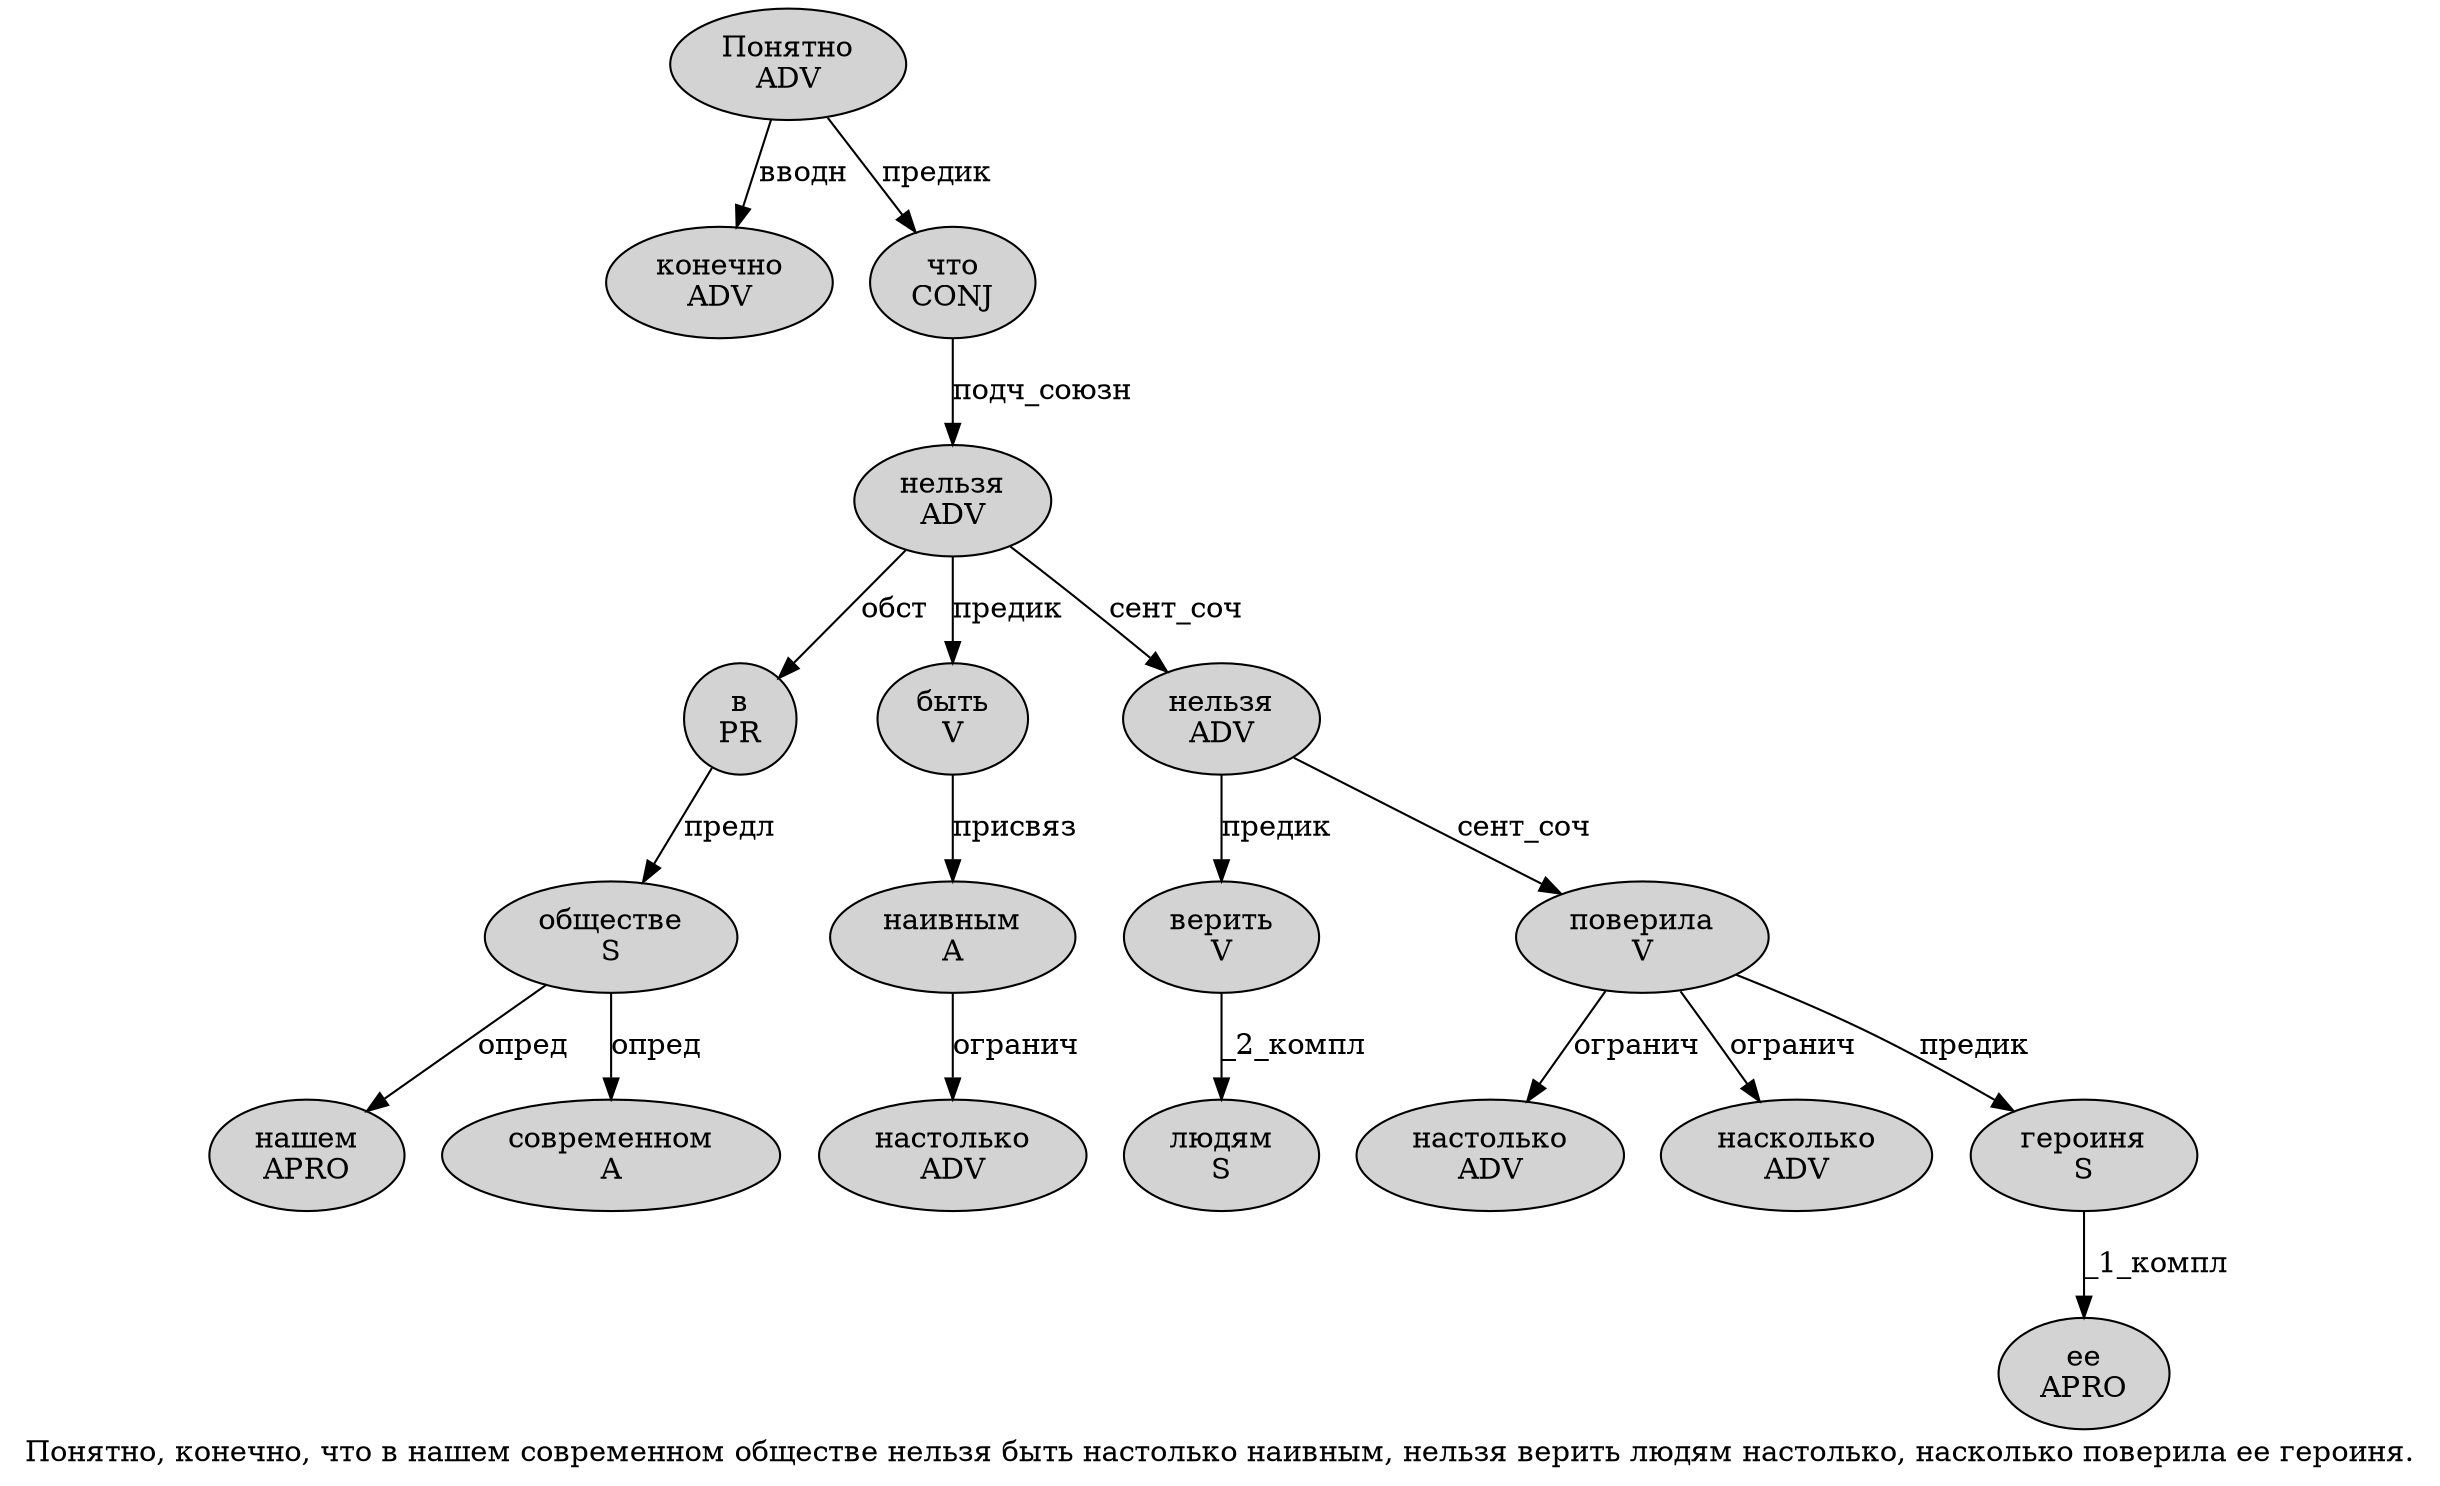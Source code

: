 digraph SENTENCE_123 {
	graph [label="Понятно, конечно, что в нашем современном обществе нельзя быть настолько наивным, нельзя верить людям настолько, насколько поверила ее героиня."]
	node [style=filled]
		0 [label="Понятно
ADV" color="" fillcolor=lightgray penwidth=1 shape=ellipse]
		2 [label="конечно
ADV" color="" fillcolor=lightgray penwidth=1 shape=ellipse]
		4 [label="что
CONJ" color="" fillcolor=lightgray penwidth=1 shape=ellipse]
		5 [label="в
PR" color="" fillcolor=lightgray penwidth=1 shape=ellipse]
		6 [label="нашем
APRO" color="" fillcolor=lightgray penwidth=1 shape=ellipse]
		7 [label="современном
A" color="" fillcolor=lightgray penwidth=1 shape=ellipse]
		8 [label="обществе
S" color="" fillcolor=lightgray penwidth=1 shape=ellipse]
		9 [label="нельзя
ADV" color="" fillcolor=lightgray penwidth=1 shape=ellipse]
		10 [label="быть
V" color="" fillcolor=lightgray penwidth=1 shape=ellipse]
		11 [label="настолько
ADV" color="" fillcolor=lightgray penwidth=1 shape=ellipse]
		12 [label="наивным
A" color="" fillcolor=lightgray penwidth=1 shape=ellipse]
		14 [label="нельзя
ADV" color="" fillcolor=lightgray penwidth=1 shape=ellipse]
		15 [label="верить
V" color="" fillcolor=lightgray penwidth=1 shape=ellipse]
		16 [label="людям
S" color="" fillcolor=lightgray penwidth=1 shape=ellipse]
		17 [label="настолько
ADV" color="" fillcolor=lightgray penwidth=1 shape=ellipse]
		19 [label="насколько
ADV" color="" fillcolor=lightgray penwidth=1 shape=ellipse]
		20 [label="поверила
V" color="" fillcolor=lightgray penwidth=1 shape=ellipse]
		21 [label="ее
APRO" color="" fillcolor=lightgray penwidth=1 shape=ellipse]
		22 [label="героиня
S" color="" fillcolor=lightgray penwidth=1 shape=ellipse]
			10 -> 12 [label="присвяз"]
			8 -> 6 [label="опред"]
			8 -> 7 [label="опред"]
			12 -> 11 [label="огранич"]
			0 -> 2 [label="вводн"]
			0 -> 4 [label="предик"]
			5 -> 8 [label="предл"]
			4 -> 9 [label="подч_союзн"]
			20 -> 17 [label="огранич"]
			20 -> 19 [label="огранич"]
			20 -> 22 [label="предик"]
			22 -> 21 [label="_1_компл"]
			15 -> 16 [label="_2_компл"]
			14 -> 15 [label="предик"]
			14 -> 20 [label="сент_соч"]
			9 -> 5 [label="обст"]
			9 -> 10 [label="предик"]
			9 -> 14 [label="сент_соч"]
}